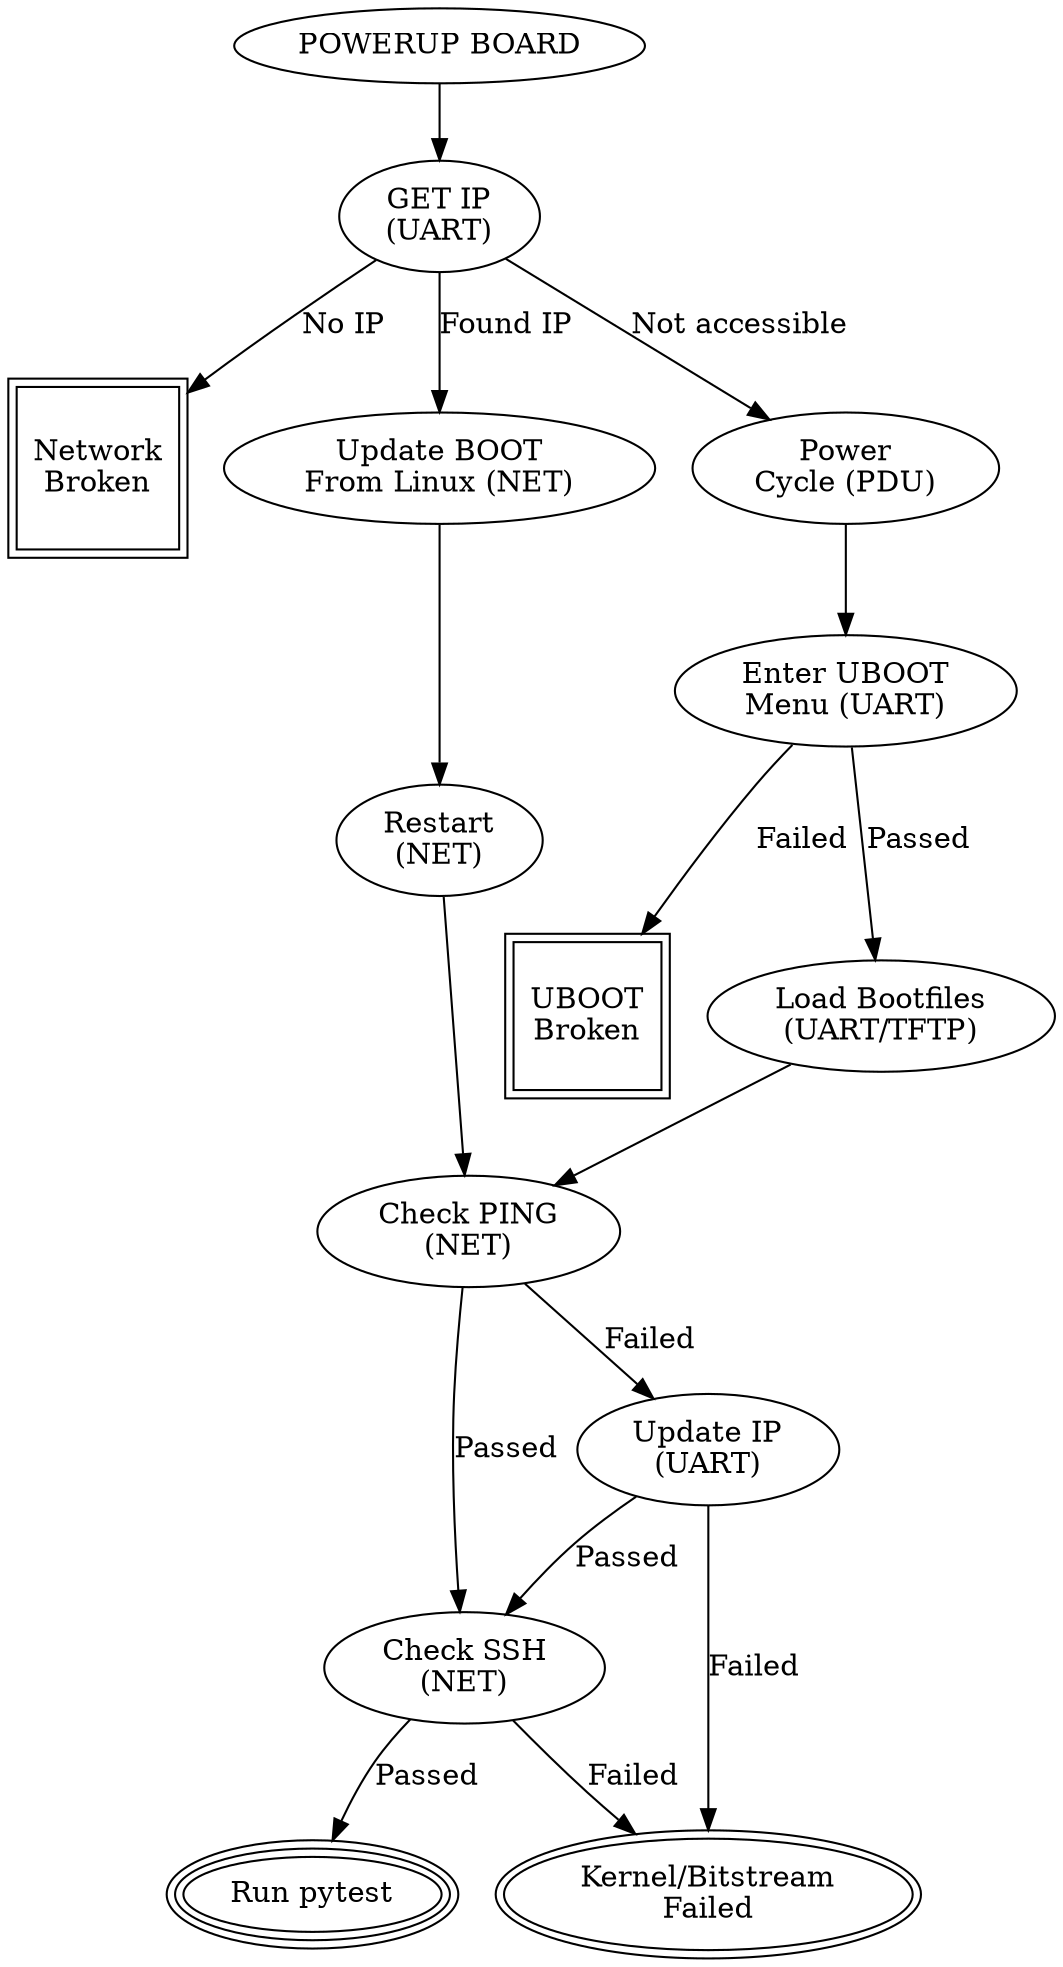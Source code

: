 digraph {
    "POWERUP BOARD"
    "GET IP\n(UART)"
    "Run pytest" [peripheries=3]
    "Network\nBroken" [peripheries=2,shape=square]
    "Kernel/Bitstream\nFailed" [peripheries=2]
    "UBOOT\nBroken" [peripheries=2,shape=square]

    "POWERUP BOARD" -> "GET IP\n(UART)"
    "GET IP\n(UART)" -> "Update BOOT\nFrom Linux (NET)" [label="Found IP"]
    "GET IP\n(UART)" -> "Power\nCycle (PDU)" [label="Not accessible"]
    "GET IP\n(UART)" -> "Network\nBroken" [label="No IP"]

    "Update BOOT\nFrom Linux (NET)" -> "Restart\n(NET)"
    "Restart\n(NET)" -> "Check PING\n(NET)"
    "Check PING\n(NET)" -> "Check SSH\n(NET)" [label="Passed"]
    "Check PING\n(NET)" -> "Update IP\n(UART)" [label="Failed"]
    "Update IP\n(UART)" -> "Check SSH\n(NET)" [label="Passed"]
    "Update IP\n(UART)" -> "Kernel/Bitstream\nFailed" [label="Failed"]
    "Check SSH\n(NET)"-> "Kernel/Bitstream\nFailed" [label="Failed"]
    "Check SSH\n(NET)"-> "Run pytest" [label="Passed"]

    "Power\nCycle (PDU)" -> "Enter UBOOT\nMenu (UART)"
    "Enter UBOOT\nMenu (UART)" -> "Load Bootfiles\n(UART/TFTP)" [label="Passed"]
    "Enter UBOOT\nMenu (UART)" -> "UBOOT\nBroken" [label="Failed"]
    "Load Bootfiles\n(UART/TFTP)" -> "Check PING\n(NET)"
}
